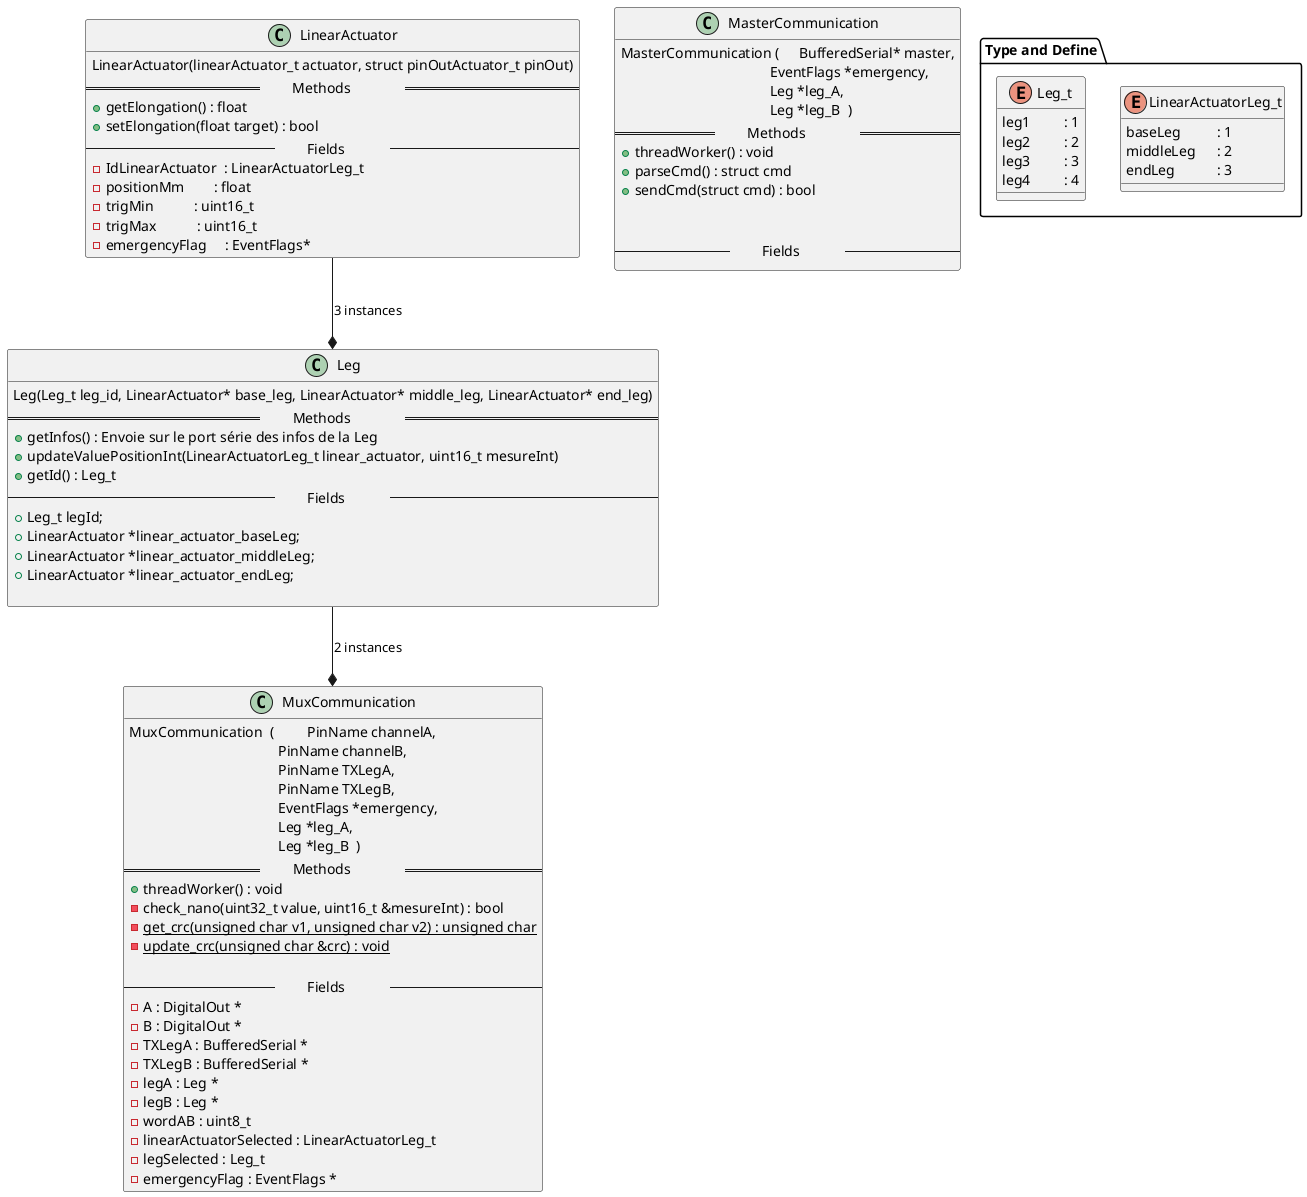 @startuml
'https://plantuml.com/class-diagram

package "Type and Define" <<folder>>{
enum LinearActuatorLeg_t {
    baseLeg     \t : 1
    middleLeg   \t : 2
    endLeg      \t : 3
}

enum Leg_t {
    leg1    \t : 1
    leg2    \t : 2
    leg3    \t : 3
    leg4    \t : 4
}
}

class Leg {
    Leg(Leg_t leg_id, LinearActuator* base_leg, LinearActuator* middle_leg, LinearActuator* end_leg)
== \t Methods \t\t ==
    + getInfos() : Envoie sur le port série des infos de la Leg
    + updateValuePositionInt(LinearActuatorLeg_t linear_actuator, uint16_t mesureInt)
    + getId() : Leg_t
-- \t Fields \t\t --
    + Leg_t legId;
    + LinearActuator *linear_actuator_baseLeg;
    + LinearActuator *linear_actuator_middleLeg;
    + LinearActuator *linear_actuator_endLeg;

}

class LinearActuator{
    LinearActuator(linearActuator_t actuator, struct pinOutActuator_t pinOut)
== \t Methods \t\t ==
    + getElongation() : float
    + setElongation(float target) : bool
-- \t Fields \t\t  --
    - IdLinearActuator  : LinearActuatorLeg_t
    - positionMm        : float
    - trigMin           : uint16_t
    - trigMax           : uint16_t
    - emergencyFlag     : EventFlags*
}


class MuxCommunication{
    MuxCommunication  ( \t PinName channelA,
             \t\t\t\t\t PinName channelB,
             \t\t\t\t\t PinName TXLegA,
             \t\t\t\t\t PinName TXLegB,
             \t\t\t\t\t EventFlags *emergency,
             \t\t\t\t\t Leg *leg_A,
             \t\t\t\t\t Leg *leg_B  )
== \t Methods \t\t ==
    + threadWorker() : void
    - check_nano(uint32_t value, uint16_t &mesureInt) : bool
    - {static} get_crc(unsigned char v1, unsigned char v2) : unsigned char
    - {static} update_crc(unsigned char &crc) : void

-- \t Fields \t\t --
    -A : DigitalOut *
    -B : DigitalOut *
    -TXLegA : BufferedSerial *
    -TXLegB : BufferedSerial *
    -legA : Leg *
    -legB : Leg *
    -wordAB : uint8_t
    -linearActuatorSelected : LinearActuatorLeg_t
    -legSelected : Leg_t
    -emergencyFlag : EventFlags *
}

class MasterCommunication {
MasterCommunication ( \t BufferedSerial* master,
              \t\t\t\t\t EventFlags *emergency,
              \t\t\t\t\t Leg *leg_A,
              \t\t\t\t\t Leg *leg_B  )
== \t Methods \t\t ==
    + threadWorker() : void
    + parseCmd() : struct cmd
    + sendCmd(struct cmd) : bool


-- \t Fields \t\t --
}

LinearActuator --* Leg : 3 instances
Leg --* MuxCommunication : 2 instances

@enduml